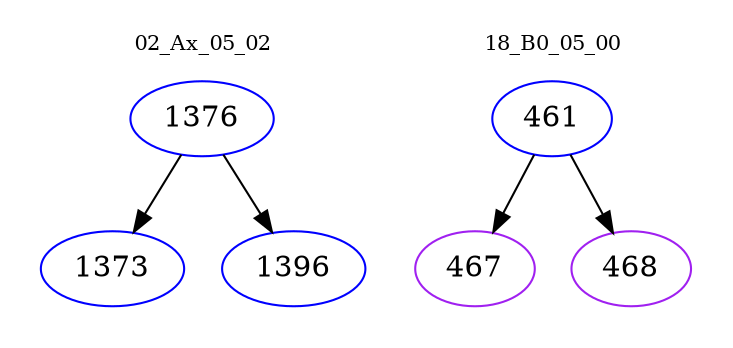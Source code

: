 digraph{
subgraph cluster_0 {
color = white
label = "02_Ax_05_02";
fontsize=10;
T0_1376 [label="1376", color="blue"]
T0_1376 -> T0_1373 [color="black"]
T0_1373 [label="1373", color="blue"]
T0_1376 -> T0_1396 [color="black"]
T0_1396 [label="1396", color="blue"]
}
subgraph cluster_1 {
color = white
label = "18_B0_05_00";
fontsize=10;
T1_461 [label="461", color="blue"]
T1_461 -> T1_467 [color="black"]
T1_467 [label="467", color="purple"]
T1_461 -> T1_468 [color="black"]
T1_468 [label="468", color="purple"]
}
}
